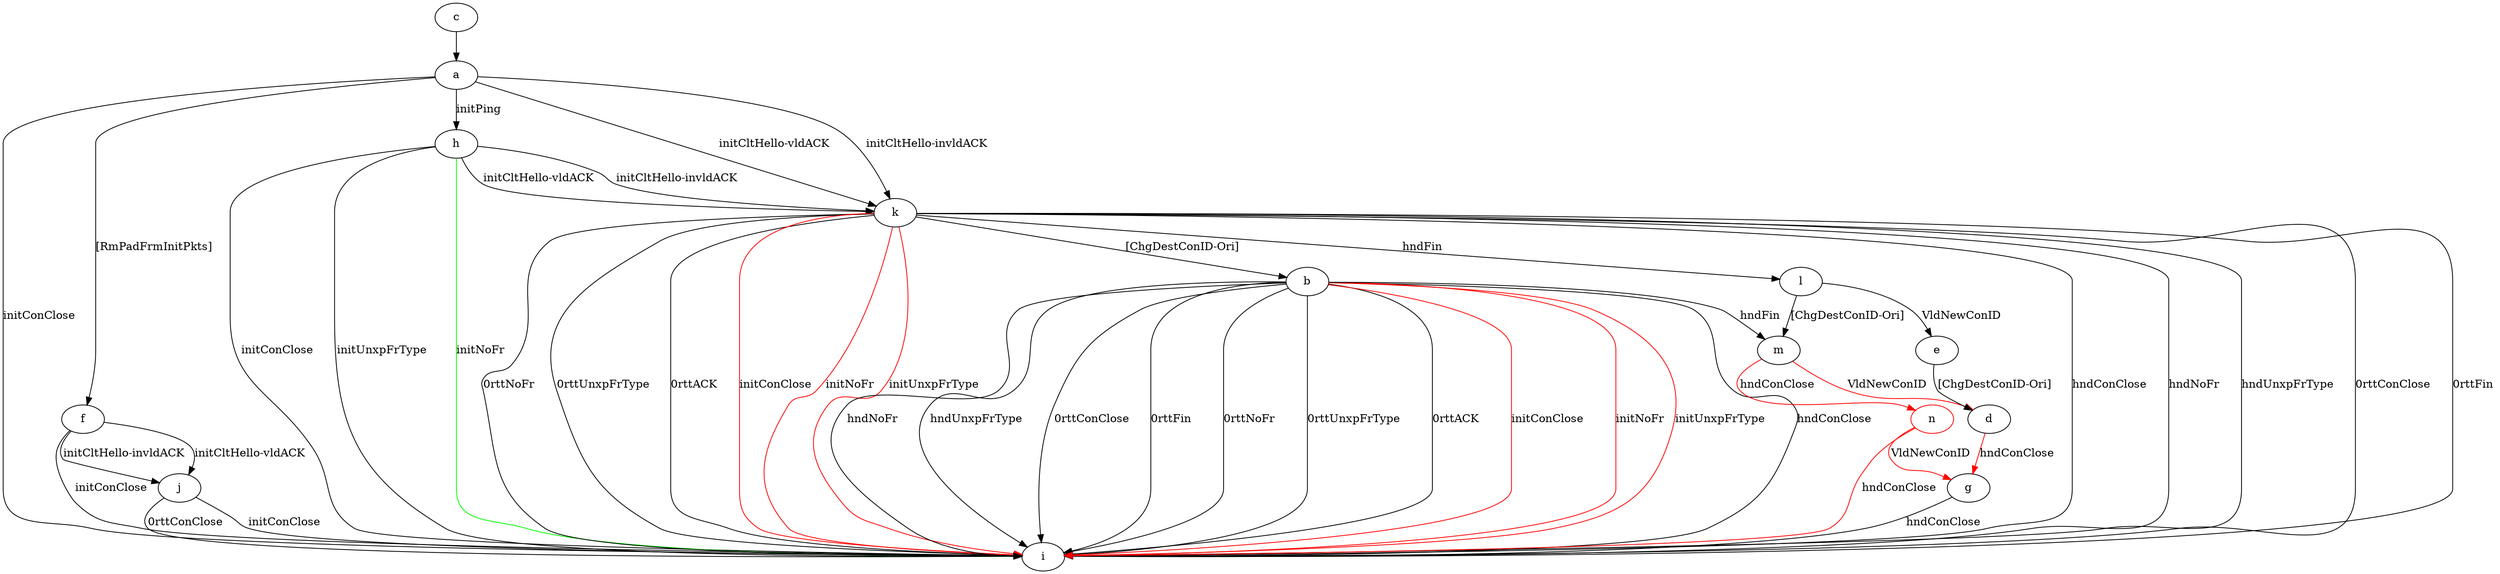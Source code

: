 digraph "" {
	a -> f	[key=0,
		label="[RmPadFrmInitPkts] "];
	a -> h	[key=0,
		label="initPing "];
	a -> i	[key=0,
		label="initConClose "];
	a -> k	[key=0,
		label="initCltHello-vldACK "];
	a -> k	[key=1,
		label="initCltHello-invldACK "];
	b -> i	[key=0,
		label="hndConClose "];
	b -> i	[key=1,
		label="hndNoFr "];
	b -> i	[key=2,
		label="hndUnxpFrType "];
	b -> i	[key=3,
		label="0rttConClose "];
	b -> i	[key=4,
		label="0rttFin "];
	b -> i	[key=5,
		label="0rttNoFr "];
	b -> i	[key=6,
		label="0rttUnxpFrType "];
	b -> i	[key=7,
		label="0rttACK "];
	b -> i	[key=8,
		color=red,
		label="initConClose "];
	b -> i	[key=9,
		color=red,
		label="initNoFr "];
	b -> i	[key=10,
		color=red,
		label="initUnxpFrType "];
	b -> m	[key=0,
		label="hndFin "];
	c -> a	[key=0];
	d -> g	[key=0,
		color=red,
		label="hndConClose "];
	e -> d	[key=0,
		label="[ChgDestConID-Ori] "];
	f -> i	[key=0,
		label="initConClose "];
	f -> j	[key=0,
		label="initCltHello-vldACK "];
	f -> j	[key=1,
		label="initCltHello-invldACK "];
	g -> i	[key=0,
		label="hndConClose "];
	h -> i	[key=0,
		label="initConClose "];
	h -> i	[key=1,
		label="initUnxpFrType "];
	h -> i	[key=2,
		color=green,
		label="initNoFr "];
	h -> k	[key=0,
		label="initCltHello-vldACK "];
	h -> k	[key=1,
		label="initCltHello-invldACK "];
	j -> i	[key=0,
		label="initConClose "];
	j -> i	[key=1,
		label="0rttConClose "];
	k -> b	[key=0,
		label="[ChgDestConID-Ori] "];
	k -> i	[key=0,
		label="hndConClose "];
	k -> i	[key=1,
		label="hndNoFr "];
	k -> i	[key=2,
		label="hndUnxpFrType "];
	k -> i	[key=3,
		label="0rttConClose "];
	k -> i	[key=4,
		label="0rttFin "];
	k -> i	[key=5,
		label="0rttNoFr "];
	k -> i	[key=6,
		label="0rttUnxpFrType "];
	k -> i	[key=7,
		label="0rttACK "];
	k -> i	[key=8,
		color=red,
		label="initConClose "];
	k -> i	[key=9,
		color=red,
		label="initNoFr "];
	k -> i	[key=10,
		color=red,
		label="initUnxpFrType "];
	k -> l	[key=0,
		label="hndFin "];
	l -> e	[key=0,
		label="VldNewConID "];
	l -> m	[key=0,
		label="[ChgDestConID-Ori] "];
	m -> d	[key=0,
		color=red,
		label="VldNewConID "];
	n	[color=red];
	m -> n	[key=0,
		color=red,
		label="hndConClose "];
	n -> g	[key=0,
		color=red,
		label="VldNewConID "];
	n -> i	[key=0,
		color=red,
		label="hndConClose "];
}

